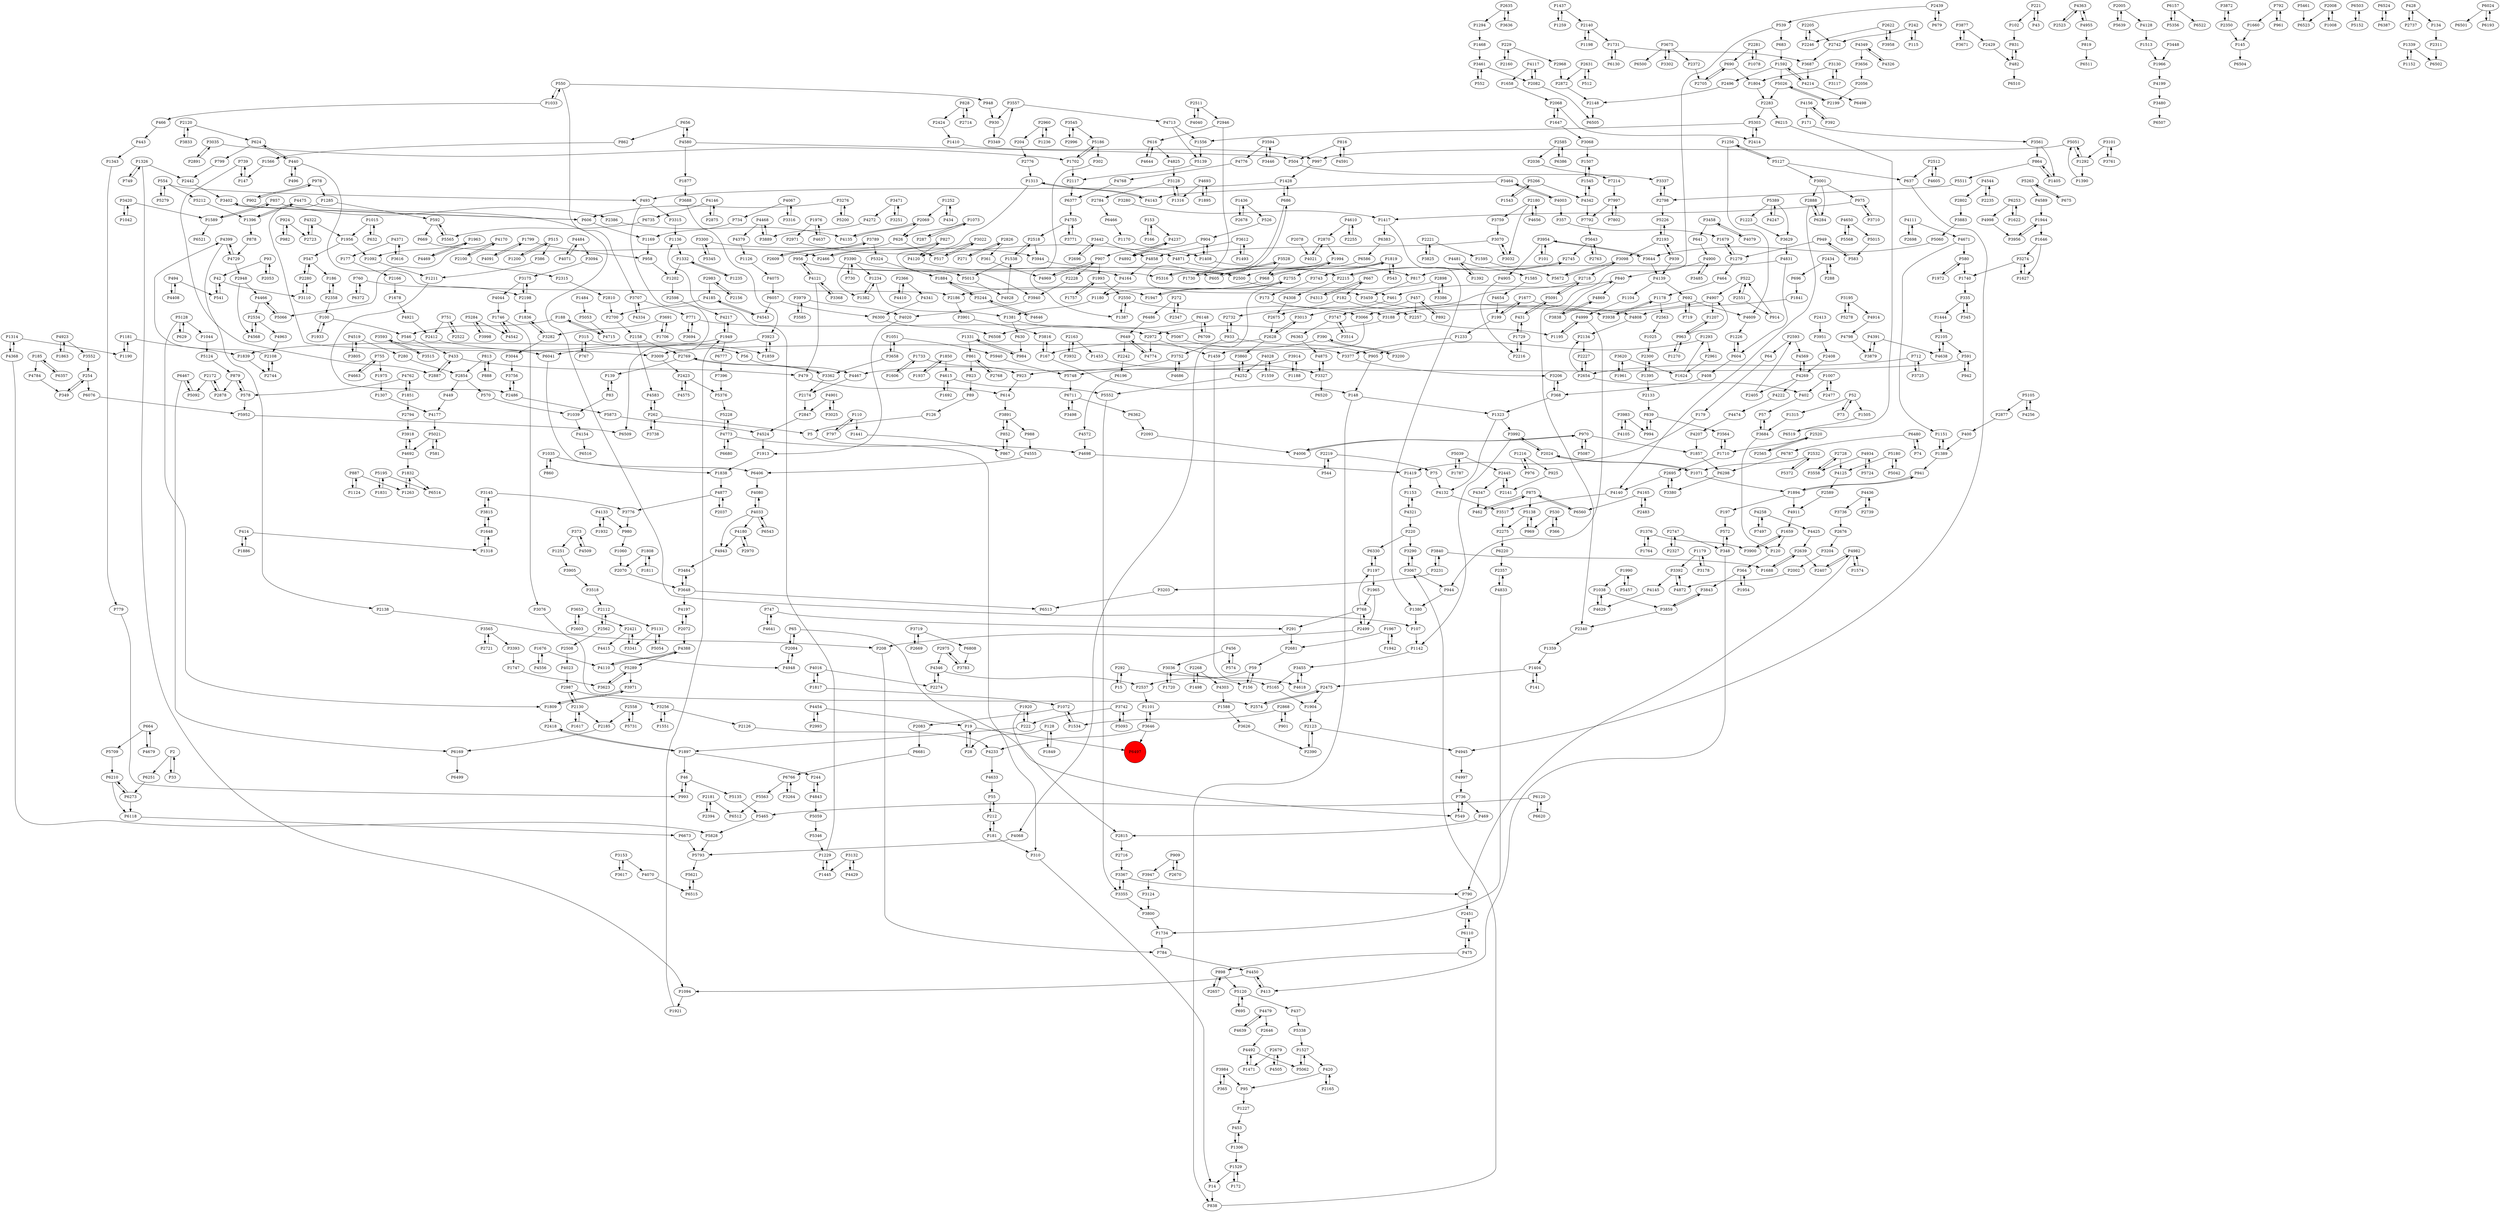 digraph {
	P1428 -> P493
	P2442 -> P3402
	P968 -> P1180
	P4877 -> P2037
	P1505 -> P6519
	P2072 -> P4197
	P2358 -> P100
	P3761 -> P3101
	P185 -> P6357
	P1007 -> P2477
	P4067 -> P734
	P4143 -> P1313
	P3992 -> P2024
	P2961 -> P1624
	P1975 -> P1307
	P1559 -> P4028
	P504 -> P3337
	P89 -> P126
	P4466 -> P5066
	P4663 -> P755
	P1223 -> P3629
	P5021 -> P4692
	P839 -> P994
	P2609 -> P3789
	P1376 -> P1764
	P4033 -> P4180
	P4197 -> P2072
	P2002 -> P4872
	P1252 -> P434
	P14 -> P838
	P768 -> P1197
	P4020 -> P1913
	P1436 -> P526
	P2728 -> P4125
	P3648 -> P4197
	P4140 -> P3517
	P4871 -> P2215
	P5062 -> P1527
	P4544 -> P2802
	P4222 -> P4474
	P2108 -> P4399
	P3302 -> P3675
	P1894 -> P197
	P335 -> P1444
	P1993 -> P1757
	P3464 -> P4003
	P1731 -> P6130
	P1809 -> P2418
	P420 -> P2165
	P2993 -> P4454
	P5087 -> P970
	P1404 -> P141
	P4831 -> P604
	P3719 -> P2669
	P4117 -> P1658
	P1897 -> P2418
	P898 -> P2657
	P6298 -> P3380
	P1877 -> P3688
	P457 -> P3747
	P827 -> P2466
	P2551 -> P914
	P2423 -> P5376
	P2888 -> P6284
	P4755 -> P3771
	P3594 -> P3446
	P1841 -> P4808
	P3274 -> P1627
	P4349 -> P4326
	P2744 -> P2108
	P686 -> P5316
	P1710 -> P2695
	P6120 -> P6620
	P5131 -> P5054
	P4650 -> P5568
	P4997 -> P736
	P4637 -> P1976
	P6363 -> P4875
	P4237 -> P907
	P4347 -> P462
	P888 -> P813
	P554 -> P5279
	P1622 -> P6253
	P1734 -> P784
	P5568 -> P4650
	P1851 -> P2794
	P1256 -> P4609
	P220 -> P3290
	P4798 -> P3879
	P390 -> P167
	P857 -> P2386
	P994 -> P839
	P592 -> P669
	P100 -> P1933
	P626 -> P956
	P2565 -> P2520
	P2946 -> P3459
	P2268 -> P1498
	P2340 -> P1359
	P2280 -> P547
	P3442 -> P4858
	P4474 -> P4207
	P1259 -> P1437
	P4943 -> P3484
	P272 -> P6486
	P4524 -> P1913
	P3742 -> P5093
	P6586 -> P2500
	P1534 -> P1072
	P949 -> P1279
	P2739 -> P4436
	P1007 -> P402
	P2445 -> P2141
	P1316 -> P3128
	P4692 -> P3918
	P630 -> P984
	P3455 -> P5165
	P102 -> P831
	P4363 -> P2523
	P1857 -> P6298
	P904 -> P1408
	P2005 -> P5639
	P4492 -> P1471
	P3390 -> P5013
	P3251 -> P3471
	P357 -> P1679
	P3101 -> P3761
	P1659 -> P3900
	P3938 -> P1178
	P6210 -> P6118
	P4773 -> P5228
	P541 -> P42
	P2551 -> P522
	P4170 -> P2100
	P1234 -> P1382
	P5563 -> P6512
	P302 -> P1387
	P930 -> P3349
	P15 -> P292
	P3448 -> P1966
	P3124 -> P3800
	P4341 -> P6300
	P4016 -> P2274
	P2123 -> P2390
	P469 -> P2815
	P1417 -> P1380
	P5066 -> P4466
	P3393 -> P1747
	P3593 -> P3515
	P1382 -> P1234
	P6466 -> P1170
	P6220 -> P2357
	P5059 -> P5346
	P4326 -> P4349
	P5552 -> P3355
	P768 -> P291
	P1405 -> P864
	P522 -> P4907
	P771 -> P2972
	P1292 -> P1390
	P580 -> P1972
	P2424 -> P1410
	P288 -> P2434
	P712 -> P3725
	P390 -> P3200
	P7214 -> P7997
	P291 -> P2681
	P4388 -> P4110
	P3001 -> P6284
	P1617 -> P2130
	P4755 -> P2518
	P1094 -> P1921
	P1390 -> P5051
	P3044 -> P3756
	P6215 -> P6519
	P5105 -> P4256
	P221 -> P43
	P1832 -> P1263
	P3001 -> P2888
	P5015 -> P583
	P1178 -> P2563
	P4185 -> P2700
	P624 -> P440
	P924 -> P2723
	P2747 -> P348
	P958 -> P1202
	P4572 -> P4698
	P2105 -> P591
	P4170 -> P5066
	P366 -> P530
	P2875 -> P4146
	P153 -> P166
	P4436 -> P2739
	P4346 -> P2537
	P3710 -> P975
	P4945 -> P4997
	P1895 -> P4693
	P909 -> P2670
	P2654 -> P2227
	P3035 -> P2891
	P3098 -> P2718
	P695 -> P5120
	P4892 -> P4237
	P335 -> P345
	P7997 -> P7792
	P2082 -> P6505
	P1073 -> P287
	P3833 -> P2120
	P5639 -> P2005
	P3594 -> P4776
	P3471 -> P4272
	P616 -> P4825
	P5731 -> P2558
	P2215 -> P4308
	P5 -> P310
	P4774 -> P649
	P3771 -> P4755
	P3840 -> P3231
	P2718 -> P2675
	P2130 -> P2987
	P3480 -> P6507
	P2216 -> P1729
	P197 -> P572
	P1990 -> P1038
	P3256 -> P1551
	P3617 -> P3153
	P690 -> P1804
	P2972 -> P1459
	P1015 -> P1956
	P4146 -> P2875
	P1949 -> P6041
	P7997 -> P7802
	P95 -> P1227
	P3859 -> P2340
	P6383 -> P6586
	P4580 -> P1877
	P4391 -> P3879
	P1015 -> P632
	P2523 -> P4363
	P1949 -> P6777
	P2870 -> P1994
	P2439 -> P679
	P1170 -> P1408
	P1035 -> P860
	P3653 -> P2421
	P570 -> P1039
	P364 -> P1954
	P4877 -> P3776
	P3725 -> P712
	P892 -> P457
	P1595 -> P5672
	P2558 -> P5731
	P1677 -> P199
	P3752 -> P4467
	P2763 -> P5643
	P28 -> P19
	P402 -> P57
	P3420 -> P1589
	P1545 -> P4342
	P1226 -> P604
	P4321 -> P220
	P683 -> P1592
	P1408 -> P904
	P4091 -> P1799
	P6480 -> P74
	P790 -> P2451
	P1313 -> P4143
	P3485 -> P4900
	P768 -> P2499
	P2698 -> P4111
	P526 -> P904
	P494 -> P4408
	P7396 -> P5376
	P2755 -> P1947
	P3743 -> P173
	P2205 -> P2742
	P5289 -> P3971
	P3838 -> P4869
	P4475 -> P107
	P5200 -> P3276
	P970 -> P4006
	P546 -> P433
	P2174 -> P2847
	P878 -> P4729
	P581 -> P5021
	P2888 -> P4140
	P692 -> P719
	P686 -> P1428
	P1624 -> P1293
	P948 -> P930
	P591 -> P942
	P4003 -> P357
	P6711 -> P3498
	P167 -> P3816
	P1313 -> P3940
	P1538 -> P5013
	P1169 -> P958
	P4322 -> P1956
	P1817 -> P1072
	P3264 -> P6766
	P220 -> P6330
	P5565 -> P592
	P4154 -> P6516
	P1408 -> P817
	P5165 -> P1904
	P1285 -> P3009
	P4468 -> P3889
	P2550 -> P3066
	P2716 -> P3367
	P1592 -> P5026
	P110 -> P797
	P6157 -> P5356
	P1799 -> P4091
	P2255 -> P4610
	P5093 -> P3742
	P3561 -> P864
	P2414 -> P5303
	P4023 -> P2987
	P5180 -> P4125
	P3368 -> P4121
	P1976 -> P4637
	P1648 -> P3815
	P2585 -> P6386
	P2520 -> P1710
	P4121 -> P3368
	P4121 -> P956
	P1954 -> P364
	P6480 -> P6787
	P440 -> P2186
	P547 -> P186
	P1331 -> P984
	P73 -> P52
	P5091 -> P431
	P3392 -> P4145
	P3128 -> P2784
	P5324 -> P1884
	P4006 -> P970
	P4410 -> P2366
	P2407 -> P4982
	P272 -> P2347
	P3623 -> P5289
	P852 -> P867
	P3280 -> P1417
	P1179 -> P3178
	P1606 -> P1733
	P4075 -> P6057
	P2037 -> P4877
	P182 -> P2732
	P2180 -> P3759
	P6273 -> P6118
	P3446 -> P3594
	P1417 -> P6383
	P1035 -> P1838
	P4901 -> P3025
	P3872 -> P2350
	P956 -> P605
	P42 -> P541
	P6377 -> P4755
	P1343 -> P779
	P4346 -> P2274
	P3671 -> P3877
	P1306 -> P453
	P2126 -> P4233
	P6766 -> P5563
	P145 -> P6504
	P3565 -> P3393
	P2140 -> P1731
	P624 -> P799
	P3646 -> P1101
	P1507 -> P1545
	P6560 -> P875
	P2675 -> P2628
	P3859 -> P3843
	P3918 -> P4692
	P2165 -> P420
	P2315 -> P2810
	P262 -> P3738
	P1730 -> P3528
	P2008 -> P6523
	P1396 -> P878
	P2872 -> P2148
	P2562 -> P2508
	P6057 -> P4543
	P2357 -> P4833
	P861 -> P823
	P4969 -> P907
	P4467 -> P2174
	P530 -> P969
	P433 -> P479
	P2971 -> P4871
	P3132 -> P4429
	P2728 -> P3558
	P1256 -> P5127
	P3905 -> P3518
	P816 -> P4591
	P368 -> P1323
	P5303 -> P1556
	P2802 -> P3883
	P2696 -> P3442
	P6253 -> P1622
	P6680 -> P4773
	P2300 -> P1395
	P1702 -> P5186
	P1731 -> P3687
	P3130 -> P1804
	P1819 -> P3743
	P3282 -> P3044
	P2327 -> P2747
	P939 -> P2193
	P242 -> P2742
	P816 -> P504
	P3117 -> P3130
	P5042 -> P5180
	P4776 -> P4768
	P1747 -> P3623
	P616 -> P4644
	P3067 -> P944
	P3282 -> P1836
	P2603 -> P3653
	P4105 -> P3983
	P2654 -> P2134
	P3954 -> P101
	P5284 -> P4542
	P6372 -> P760
	P4825 -> P3128
	P4391 -> P4638
	P4999 -> P1195
	P3658 -> P3362
	P3900 -> P1659
	P3327 -> P6520
	P2134 -> P2227
	P3719 -> P6808
	P456 -> P574
	P2676 -> P3204
	P530 -> P366
	P2854 -> P570
	P2512 -> P4605
	P4481 -> P1392
	P292 -> P15
	P988 -> P4555
	P3461 -> P552
	P6251 -> P6273
	P1092 -> P1211
	P6777 -> P7396
	P1746 -> P4542
	P3646 -> P4233
	P799 -> P2442
	P1179 -> P3392
	P1216 -> P976
	P128 -> P28
	P656 -> P862
	P3036 -> P1720
	P1389 -> P1151
	P3616 -> P4371
	P4843 -> P5059
	P1692 -> P4615
	P1678 -> P4921
	P626 -> P517
	P2705 -> P690
	P1894 -> P941
	P4833 -> P1734
	P1961 -> P3620
	P739 -> P147
	P42 -> P3110
	P1235 -> P1332
	P4923 -> P3552
	P4583 -> P262
	P440 -> P496
	P4125 -> P2589
	P1437 -> P2140
	P554 -> P493
	P2423 -> P4575
	P5195 -> P1831
	P3951 -> P2408
	P1044 -> P5124
	P4556 -> P1676
	P4120 -> P4164
	P3545 -> P2996
	P1658 -> P2068
	P65 -> P549
	P3691 -> P1706
	P3629 -> P4831
	P5021 -> P581
	P4773 -> P6680
	P4033 -> P4943
	P1956 -> P1092
	P862 -> P1566
	P461 -> P3013
	P4610 -> P2255
	P364 -> P3843
	P6076 -> P5952
	P3992 -> P1142
	P52 -> P1505
	P5748 -> P6711
	P861 -> P2768
	P3094 -> P3175
	P208 -> P784
	P6766 -> P3264
	P2563 -> P1025
	P1956 -> P547
	P4509 -> P373
	P4484 -> P4071
	P2628 -> P3860
	P4693 -> P1316
	P2635 -> P3636
	P4955 -> P819
	P4544 -> P2235
	P5051 -> P997
	P43 -> P221
	P482 -> P6510
	P2631 -> P512
	P52 -> P73
	P3110 -> P2280
	P3684 -> P120
	P2798 -> P3337
	P6503 -> P5152
	P1468 -> P3461
	P413 -> P4450
	P349 -> P254
	P901 -> P2868
	P2975 -> P3783
	P4128 -> P1513
	P365 -> P3984
	P5511 -> P2798
	P2180 -> P4656
	P4342 -> P7792
	P83 -> P139
	P3979 -> P3585
	P2185 -> P6169
	P1008 -> P2008
	P736 -> P549
	P3175 -> P4044
	P2486 -> P5873
	P6118 -> P6673
	P734 -> P1169
	P4713 -> P1556
	P1498 -> P2268
	P1897 -> P46
	P4568 -> P2534
	P244 -> P4843
	P2158 -> P4583
	P2593 -> P64
	P4934 -> P3558
	P583 -> P949
	P3891 -> P988
	P2776 -> P1313
	P2574 -> P2475
	P4269 -> P4222
	P4639 -> P4479
	P5091 -> P2718
	P515 -> P1200
	P5228 -> P4773
	P907 -> P4969
	P904 -> P4892
	P2898 -> P3386
	P2140 -> P1198
	P2622 -> P3958
	P4591 -> P816
	P3274 -> P1740
	P3646 -> P6497
	P2350 -> P3872
	P4033 -> P4080
	P2193 -> P3098
	P315 -> P56
	P5105 -> P2877
	P171 -> P3561
	P3983 -> P994
	P4858 -> P4164
	P186 -> P2358
	P3707 -> P4334
	P1285 -> P592
	P2593 -> P4569
	P4132 -> P3517
	P2072 -> P4388
	P550 -> P948
	P5724 -> P4934
	P4609 -> P1226
	P2483 -> P4165
	P1445 -> P1229
	P2635 -> P1294
	P2589 -> P4911
	P755 -> P4663
	P1197 -> P1965
	P3327 -> P4875
	P3940 -> P4020
	P1236 -> P2960
	P4067 -> P3316
	P942 -> P591
	P4258 -> P4425
	P550 -> P1033
	P4955 -> P4363
	P2148 -> P6505
	P147 -> P739
	P1202 -> P2598
	P1679 -> P1279
	P3752 -> P4686
	P4040 -> P2511
	P3032 -> P3070
	P5793 -> P5621
	P3367 -> P3355
	P543 -> P1819
	P1920 -> P2815
	P2714 -> P828
	P1729 -> P431
	P2987 -> P3256
	P4165 -> P6560
	P1180 -> P1381
	P2598 -> P4217
	P2421 -> P3341
	P93 -> P42
	P2854 -> P449
	P1894 -> P4911
	P400 -> P1389
	P1294 -> P1468
	P1437 -> P1259
	P3984 -> P95
	P2987 -> P2130
	P3914 -> P5748
	P3815 -> P1648
	P2268 -> P4303
	P1292 -> P5051
	P2386 -> P4135
	P7497 -> P4258
	P3789 -> P5324
	P2500 -> P461
	P3877 -> P3671
	P817 -> P3459
	P3653 -> P2603
	P5135 -> P5465
	P2372 -> P2705
	P1326 -> P749
	P4247 -> P5389
	P784 -> P4450
	P4928 -> P1538
	P1538 -> P2518
	P6253 -> P4998
	P3195 -> P4914
	P3066 -> P1459
	P2193 -> P939
	P1543 -> P5266
	P1648 -> P1318
	P3128 -> P1316
	P522 -> P2551
	P3067 -> P3290
	P5124 -> P879
	P1126 -> P4075
	P4111 -> P2698
	P2163 -> P1453
	P2562 -> P2112
	P2769 -> P139
	P5026 -> P2283
	P3458 -> P4079
	P3290 -> P3067
	P2960 -> P1236
	P1293 -> P905
	P2429 -> P482
	P2198 -> P3175
	P2005 -> P4128
	P6273 -> P6210
	P1441 -> P867
	P315 -> P767
	P153 -> P4237
	P482 -> P831
	P978 -> P902
	P1181 -> P1190
	P3145 -> P3815
	P6148 -> P6709
	P3362 -> P2174
	P2405 -> P2593
	P2466 -> P827
	P2024 -> P1071
	P1033 -> P550
	P2228 -> P3940
	P3956 -> P1944
	P4905 -> P2216
	P3025 -> P4901
	P2082 -> P4117
	P3687 -> P4214
	P2970 -> P4180
	P5051 -> P1292
	P4028 -> P4252
	P939 -> P4139
	P4784 -> P349
	P1592 -> P2496
	P1323 -> P4132
	P494 -> P541
	P1592 -> P4214
	P3825 -> P2221
	P1101 -> P3646
	P3747 -> P6363
	P5120 -> P695
	P949 -> P583
	P898 -> P5120
	P1104 -> P4999
	P3098 -> P5672
	P287 -> P1073
	P2768 -> P861
	P3518 -> P2112
	P1585 -> P4654
	P222 -> P1897
	P3901 -> P3816
	P747 -> P291
	P1545 -> P1507
	P605 -> P1994
	P4907 -> P3188
	P3675 -> P2372
	P2100 -> P2315
	P813 -> P888
	P2008 -> P1008
	P2670 -> P909
	P2723 -> P4322
	P5389 -> P3629
	P2242 -> P6196
	P4269 -> P2405
	P614 -> P3891
	P5139 -> P2117
	P3068 -> P1507
	P749 -> P1326
	P6130 -> P1731
	P6357 -> P185
	P2678 -> P1436
	P592 -> P5565
	P970 -> P1857
	P3132 -> P1445
	P1151 -> P1389
	P4469 -> P1963
	P262 -> P4583
	P2024 -> P3992
	P3009 -> P2423
	P2718 -> P5091
	P2068 -> P1647
	P3552 -> P254
	P4569 -> P4269
	P222 -> P1920
	P1404 -> P2475
	P4901 -> P2847
	P120 -> P364
	P2558 -> P2185
	P578 -> P5952
	P6711 -> P6362
	P4982 -> P790
	P4111 -> P4671
	P2695 -> P4140
	P93 -> P2053
	P2 -> P6251
	P606 -> P1169
	P2960 -> P204
	P2518 -> P3944
	P1944 -> P3956
	P1263 -> P1832
	P6041 -> P6406
	P212 -> P55
	P4479 -> P4639
	P4003 -> P3464
	P2520 -> P2565
	P115 -> P242
	P3688 -> P3923
	P2518 -> P1538
	P56 -> P4467
	P3315 -> P1136
	P2870 -> P4021
	P166 -> P153
	P1967 -> P2681
	P5195 -> P6514
	P1181 -> P1839
	P2639 -> P2407
	P3675 -> P6500
	P606 -> P3402
	P4156 -> P171
	P679 -> P2439
	P3390 -> P1382
	P4729 -> P2948
	P4233 -> P4633
	P2550 -> P1387
	P550 -> P3707
	P310 -> P14
	P747 -> P4641
	P204 -> P2776
	P2186 -> P3901
	P1972 -> P580
	P4146 -> P6735
	P969 -> P5138
	P2508 -> P4023
	P852 -> P3891
	P5672 -> P3098
	P5940 -> P5748
	P4914 -> P4798
	P75 -> P4132
	P1190 -> P1181
	P5873 -> P4524
	P1211 -> P2486
	P4133 -> P1932
	P1921 -> P1949
	P3188 -> P2972
	P1315 -> P3684
	P6196 -> P4572
	P2219 -> P544
	P667 -> P182
	P760 -> P2198
	P6110 -> P475
	P2108 -> P2744
	P4044 -> P1746
	P172 -> P1529
	P4575 -> P2423
	P6157 -> P6522
	P5952 -> P6509
	P3195 -> P5278
	P4481 -> P1585
	P4408 -> P494
	P1646 -> P3274
	P1453 -> P3327
	P604 -> P1226
	P574 -> P456
	P6524 -> P6387
	P3691 -> P3282
	P3620 -> P1624
	P3838 -> P840
	P840 -> P461
	P515 -> P386
	P2534 -> P4568
	P1574 -> P4982
	P2083 -> P6681
	P1804 -> P2283
	P1234 -> P1381
	P1746 -> P3076
	P2534 -> P4963
	P6110 -> P2451
	P2084 -> P65
	P4729 -> P4399
	P1033 -> P466
	P52 -> P1315
	P1660 -> P145
	P5289 -> P3623
	P2130 -> P1617
	P2522 -> P751
	P6330 -> P1197
	P2679 -> P4505
	P3362 -> P2769
	P6148 -> P6508
	P3883 -> P5060
	P2056 -> P2199
	P5128 -> P1044
	P4519 -> P3805
	P1039 -> P4154
	P134 -> P2311
	P2227 -> P2654
	P2439 -> P539
	P3891 -> P852
	P408 -> P368
	P3789 -> P2609
	P1937 -> P1850
	P199 -> P1677
	P1251 -> P3905
	P3564 -> P1710
	P875 -> P462
	P2221 -> P1595
	P4121 -> P479
	P1551 -> P3256
	P1339 -> P1152
	P3022 -> P4120
	P1965 -> P768
	P1963 -> P4469
	P5060 -> P3644
	P414 -> P1318
	P1153 -> P4321
	P755 -> P1975
	P982 -> P924
	P4117 -> P2082
	P2123 -> P4945
	P126 -> P5
	P2120 -> P624
	P4256 -> P5105
	P2198 -> P1836
	P74 -> P6480
	P914 -> P522
	P547 -> P2280
	P4436 -> P3736
	P179 -> P1419
	P984 -> P1331
	P4199 -> P3480
	P3958 -> P2622
	P4214 -> P1592
	P1227 -> P453
	P1071 -> P1894
	P887 -> P1263
	P1216 -> P925
	P3984 -> P365
	P4650 -> P5015
	P110 -> P1441
	P907 -> P1993
	P580 -> P1740
	P59 -> P2537
	P1831 -> P5195
	P860 -> P1035
	P5026 -> P2199
	P2105 -> P4638
	P1904 -> P2123
	P496 -> P440
	P1306 -> P1529
	P649 -> P2242
	P5303 -> P2414
	P975 -> P1417
	P5461 -> P6523
	P909 -> P3947
	P3341 -> P2421
	P823 -> P89
	P3013 -> P2628
	P792 -> P1660
	P4644 -> P616
	P101 -> P3954
	P5278 -> P3195
	P453 -> P1306
	P1396 -> P4475
	P2 -> P33
	P2274 -> P4346
	P2445 -> P4347
	P1072 -> P2083
	P857 -> P1589
	P2975 -> P4346
	P3889 -> P4468
	P2769 -> P3362
	P3377 -> P3206
	P4139 -> P692
	P3442 -> P2696
	P1527 -> P5062
	P4145 -> P4629
	P83 -> P1039
	P4638 -> P2105
	P1419 -> P1153
	P1740 -> P335
	P2486 -> P3756
	P1994 -> P2755
	P5372 -> P2532
	P1849 -> P128
	P2408 -> P4269
	P4454 -> P2993
	P3528 -> P1730
	P4450 -> P413
	P2737 -> P428
	P3515 -> P3593
	P879 -> P2878
	P924 -> P982
	P4831 -> P817
	P5316 -> P686
	P4693 -> P1895
	P1676 -> P4110
	P254 -> P6076
	P4963 -> P2108
	P3355 -> P3367
	P3558 -> P2728
	P4371 -> P177
	P2639 -> P1688
	P1195 -> P4999
	P1527 -> P420
	P902 -> P978
	P6467 -> P5092
	P2412 -> P1859
	P2156 -> P2983
	P1932 -> P4133
	P667 -> P4313
	P3805 -> P4519
	P3256 -> P2126
	P1025 -> P2300
	P4080 -> P4033
	P6735 -> P5565
	P4313 -> P667
	P1178 -> P3938
	P5186 -> P302
	P3200 -> P390
	P1387 -> P2550
	P4399 -> P2138
	P2810 -> P2700
	P1886 -> P414
	P2163 -> P3932
	P1566 -> P147
	P4070 -> P6515
	P6386 -> P2585
	P440 -> P624
	P1293 -> P2961
	P730 -> P3390
	P1136 -> P1332
	P3658 -> P1051
	P177 -> P2166
	P3612 -> P1493
	P475 -> P898
	P692 -> P4609
	P5389 -> P1223
	P956 -> P5316
	P4679 -> P664
	P4133 -> P980
	P4342 -> P1545
	P3684 -> P57
	P1436 -> P2678
	P4872 -> P3392
	P4207 -> P1857
	P6515 -> P5621
	P2215 -> P2745
	P348 -> P572
	P2826 -> P361
	P3076 -> P2574
	P1207 -> P963
	P879 -> P578
	P475 -> P6110
	P1339 -> P6502
	P3979 -> P4020
	P2877 -> P400
	P3815 -> P3145
	P3498 -> P6711
	P3944 -> P2500
	P457 -> P892
	P4165 -> P2483
	P2646 -> P4492
	P4272 -> P3889
	P1395 -> P2133
	P4686 -> P3752
	P760 -> P6372
	P1060 -> P2070
	P457 -> P2257
	P2100 -> P4170
	P3145 -> P3776
	P5092 -> P6467
	P2172 -> P5092
	P1051 -> P5940
	P348 -> P413
	P1318 -> P1648
	P1229 -> P1445
	P3514 -> P3747
	P2669 -> P3719
	P3153 -> P3617
	P1729 -> P2216
	P188 -> P546
	P4258 -> P7497
	P2366 -> P4410
	P4454 -> P19
	P1799 -> P958
	P4164 -> P1180
	P3971 -> P1809
	P1229 -> P1136
	P3392 -> P4872
	P1252 -> P2069
	P1993 -> P2550
	P1038 -> P4629
	P2281 -> P1078
	P5131 -> P3341
	P2983 -> P4185
	P6543 -> P4033
	P1556 -> P5139
	P1381 -> P630
	P813 -> P2854
	P3204 -> P2002
	P6210 -> P6273
	P3035 -> P1702
	P5279 -> P554
	P4252 -> P3860
	P1279 -> P464
	P188 -> P4715
	P1787 -> P5039
	P5138 -> P2275
	P1859 -> P3923
	P933 -> P2732
	P4900 -> P840
	P4998 -> P3956
	P2887 -> P433
	P4646 -> P5244
	P1326 -> P1094
	P368 -> P3206
	P373 -> P1251
	P3557 -> P4713
	P554 -> P5212
	P6406 -> P4080
	P2742 -> P3687
	P4589 -> P1944
	P5053 -> P4715
	P1942 -> P1967
	P6300 -> P6508
	P4921 -> P2412
	P4016 -> P1817
	P4629 -> P1038
	P2280 -> P3110
	P6024 -> P6501
	P199 -> P1233
	P1884 -> P1947
	P4021 -> P2870
	P5338 -> P1527
	P2496 -> P2148
	P2537 -> P1101
	P944 -> P1380
	P59 -> P156
	P4368 -> P5828
	P2394 -> P2181
	P978 -> P1285
	P212 -> P181
	P1197 -> P6330
	P3675 -> P3302
	P3636 -> P2635
	P4071 -> P4484
	P4610 -> P2870
	P2221 -> P3825
	P3231 -> P3203
	P3459 -> P4808
	P2084 -> P4948
	P963 -> P4907
	P3471 -> P3251
	P2350 -> P145
	P2117 -> P6377
	P2868 -> P1534
	P3300 -> P5345
	P2948 -> P4466
	P2180 -> P3032
	P544 -> P2219
	P3742 -> P222
	P4907 -> P1207
	P5263 -> P4589
	P2181 -> P2394
	P3694 -> P771
	P3561 -> P1405
	P254 -> P349
	P751 -> P2522
	P464 -> P1178
	P2138 -> P208
	P2983 -> P2156
	P19 -> P28
	P4948 -> P2084
	P2972 -> P4774
	P2499 -> P208
	P433 -> P2887
	P139 -> P83
	P6808 -> P3783
	P7802 -> P7997
	P3402 -> P606
	P2679 -> P1471
	P1808 -> P2070
	P1380 -> P107
	P1976 -> P2971
	P3276 -> P606
	P690 -> P2705
	P4808 -> P2134
	P4466 -> P2534
	P1811 -> P1808
	P1314 -> P4368
	P3367 -> P790
	P1323 -> P3992
	P1270 -> P963
	P4671 -> P1151
	P373 -> P4509
	P5263 -> P675
	P2112 -> P2562
	P1392 -> P4481
	P4505 -> P2679
	P2421 -> P4415
	P6120 -> P5465
	P3380 -> P2695
	P5465 -> P5828
	P3877 -> P2429
	P1819 -> P543
	P1588 -> P3626
	P173 -> P3188
	P1071 -> P2024
	P414 -> P1886
	P819 -> P6511
	P4180 -> P2970
	P968 -> P1819
	P2311 -> P6502
	P5356 -> P6157
	P7792 -> P5643
	P479 -> P614
	P3355 -> P3800
	P3484 -> P3648
	P345 -> P335
	P2347 -> P272
	P2275 -> P6220
	P6169 -> P6499
	P3626 -> P2390
	P4450 -> P1094
	P1990 -> P5457
	P1702 -> P2117
	P4363 -> P4955
	P980 -> P1060
	P5643 -> P2763
	P3455 -> P4618
	P976 -> P1216
	P2654 -> P402
	P3759 -> P3070
	P664 -> P5709
	P3153 -> P4070
	P637 -> P4945
	P4618 -> P3455
	P431 -> P5091
	P779 -> P993
	P517 -> P3022
	P1389 -> P941
	P2585 -> P2036
	P2755 -> P4068
	P1038 -> P3859
	P262 -> P5
	P2160 -> P229
	P3656 -> P2056
	P2257 -> P1195
	P4656 -> P2180
	P1078 -> P2281
	P875 -> P5138
	P5152 -> P6503
	P1529 -> P14
	P4475 -> P1396
	P55 -> P212
	P2868 -> P901
	P3316 -> P4067
	P3840 -> P1688
	P2130 -> P2185
	P3843 -> P3859
	P632 -> P1015
	P549 -> P736
	P2732 -> P933
	P456 -> P3036
	P181 -> P310
	P3860 -> P4252
	P4615 -> P5552
	P831 -> P482
	P591 -> P923
	P1863 -> P4923
	P2036 -> P7214
	P2451 -> P6110
	P1850 -> P4615
	P1966 -> P4199
	P3517 -> P2275
	P5127 -> P637
	P4654 -> P199
	P864 -> P5511
	P4033 -> P6543
	P1947 -> P2755
	P3783 -> P2975
	P907 -> P2228
	P181 -> P212
	P167 -> P148
	P493 -> P6509
	P828 -> P2424
	P466 -> P443
	P242 -> P115
	P33 -> P2
	P4399 -> P4729
	P65 -> P2084
	P3747 -> P3514
	P2747 -> P2327
	P1676 -> P4556
	P4492 -> P5062
	P2631 -> P2872
	P4773 -> P4698
	P2700 -> P2158
	P578 -> P879
	P2181 -> P6512
	P4999 -> P944
	P5128 -> P1809
	P4214 -> P6498
	P2141 -> P2445
	P905 -> P148
	P4349 -> P3656
	P5376 -> P5228
	P3206 -> P368
	P2477 -> P1007
	P970 -> P5087
	P1647 -> P3068
	P5039 -> P1787
	P493 -> P3315
	P5643 -> P2745
	P4217 -> P1949
	P4237 -> P4892
	P5621 -> P6515
	P1200 -> P515
	P2695 -> P3380
	P1410 -> P997
	P2070 -> P3648
	P4371 -> P3616
	P2219 -> P75
	P3776 -> P980
	P712 -> P2654
	P229 -> P2968
	P3276 -> P5200
	P2681 -> P59
	P3620 -> P1961
	P827 -> P4120
	P696 -> P1841
	P5266 -> P1543
	P3914 -> P1188
	P1994 -> P605
	P1493 -> P3612
	P5120 -> P437
	P431 -> P1729
	P1897 -> P244
	P2499 -> P768
	P2532 -> P5372
	P128 -> P1849
	P1706 -> P3691
	P1188 -> P3914
	P875 -> P6560
	P6362 -> P2093
	P449 -> P4177
	P3644 -> P3954
	P3738 -> P262
	P1808 -> P1811
	P2390 -> P2123
	P6284 -> P2888
	P4068 -> P5793
	P2511 -> P4040
	P3923 -> P1859
	P867 -> P852
	P736 -> P469
	P5180 -> P5042
	P961 -> P792
	P4269 -> P4569
	P975 -> P3710
	P2968 -> P2872
	P3130 -> P3117
	P1042 -> P3420
	P3557 -> P930
	P1757 -> P1993
	P437 -> P5338
	P2366 -> P4341
	P221 -> P102
	P5226 -> P2193
	P1764 -> P1376
	P4641 -> P747
	P4698 -> P1419
	P2826 -> P271
	P3337 -> P2798
	P19 -> P6497
	P1331 -> P861
	P4833 -> P2357
	P1332 -> P1235
	P5266 -> P4342
	P148 -> P838
	P2878 -> P2172
	P4079 -> P3458
	P3593 -> P6041
	P792 -> P961
	P1836 -> P3282
	P3998 -> P5284
	P1963 -> P1092
	P767 -> P315
	P1051 -> P3658
	P1944 -> P1646
	P2948 -> P4568
	P1381 -> P5067
	P6673 -> P5793
	P3464 -> P4143
	P3175 -> P2198
	P1933 -> P100
	P3800 -> P1734
	P1733 -> P923
	P2205 -> P2246
	P5067 -> P3377
	P3420 -> P1042
	P4715 -> P188
	P3458 -> P641
	P4843 -> P244
	P156 -> P59
	P2069 -> P626
	P4692 -> P1832
	P2946 -> P616
	P649 -> P4774
	P2622 -> P2246
	P4388 -> P5289
	P1627 -> P3274
	P3585 -> P3979
	P1332 -> P1202
	P1326 -> P2442
	P2898 -> P2186
	P5284 -> P3998
	P669 -> P2466
	P271 -> P2826
	P1688 -> P2639
	P4110 -> P4388
	P2120 -> P3833
	P1817 -> P4016
	P1428 -> P686
	P3036 -> P4618
	P840 -> P4869
	P4185 -> P4543
	P4605 -> P2512
	P1733 -> P1606
	P2413 -> P3951
	P1659 -> P120
	P6681 -> P6766
	P229 -> P2160
	P1965 -> P2499
	P4139 -> P1104
	P4303 -> P1588
	P2358 -> P186
	P4321 -> P1153
	P797 -> P110
	P57 -> P3684
	P3947 -> P3124
	P1589 -> P857
	P3612 -> P4858
	P771 -> P3694
	P392 -> P4156
	P2246 -> P2205
	P4135 -> P2069
	P1529 -> P172
	P1484 -> P5053
	P1513 -> P1966
	P1459 -> P5165
	P462 -> P875
	P839 -> P3564
	P6486 -> P649
	P1819 -> P968
	P1920 -> P222
	P4252 -> P5552
	P6387 -> P6524
	P4869 -> P3838
	P46 -> P5135
	P3386 -> P2898
	P2532 -> P1071
	P552 -> P3461
	P512 -> P2631
	P3816 -> P167
	P997 -> P1428
	P5127 -> P3001
	P107 -> P1142
	P2283 -> P5303
	P420 -> P95
	P572 -> P348
	P3954 -> P3644
	P1142 -> P3455
	P923 -> P614
	P4543 -> P4185
	P3001 -> P975
	P3736 -> P2676
	P3390 -> P730
	P1314 -> P1190
	P2283 -> P6215
	P4934 -> P5724
	P3879 -> P4391
	P838 -> P3067
	P292 -> P156
	P2172 -> P2878
	P963 -> P1207
	P4429 -> P3132
	P1851 -> P4762
	P4180 -> P4943
	P2511 -> P2946
	P2199 -> P5026
	P4479 -> P2646
	P5346 -> P1229
	P100 -> P546
	P4334 -> P3707
	P1838 -> P4877
	P386 -> P1211
	P3545 -> P5186
	P2434 -> P696
	P2053 -> P93
	P4633 -> P55
	P4542 -> P1746
	P2512 -> P637
	P5039 -> P2445
	P434 -> P1252
	P5013 -> P4928
	P993 -> P46
	P5127 -> P1256
	P6620 -> P6120
	P5212 -> P1396
	P864 -> P1405
	P148 -> P1323
	P46 -> P993
	P4177 -> P5021
	P280 -> P2854
	P4911 -> P1659
	P3101 -> P1292
	P5389 -> P4247
	P4762 -> P1851
	P4982 -> P1574
	P3565 -> P2721
	P2628 -> P3013
	P3648 -> P3484
	P2996 -> P3545
	P4762 -> P578
	P1832 -> P6514
	P4580 -> P656
	P2475 -> P2574
	P629 -> P5128
	P4468 -> P4379
	P3954 -> P4905
	P1949 -> P4217
	P1677 -> P3938
	P4484 -> P3094
	P3528 -> P968
	P3178 -> P1179
	P5709 -> P6210
	P361 -> P4969
	P1589 -> P6521
	P1198 -> P2140
	P2166 -> P1678
	P4982 -> P2407
	P4580 -> P504
	P2798 -> P5226
	P3923 -> P1839
	P5186 -> P1702
	P4768 -> P6377
	P1884 -> P5244
	P5457 -> P1990
	P2158 -> P2769
	P1152 -> P1339
	P3707 -> P771
	P1395 -> P2300
	P4322 -> P2723
	P3983 -> P4105
	P656 -> P4580
	P751 -> P2412
	P443 -> P1343
	P4156 -> P392
	P1646 -> P1627
	P1710 -> P3564
	P4379 -> P1126
	P2847 -> P4524
	P1359 -> P1404
	P3756 -> P2486
	P692 -> P3066
	P4368 -> P1314
	P428 -> P2737
	P4900 -> P3485
	P5345 -> P3300
	P3022 -> P517
	P5828 -> P5793
	P4615 -> P1692
	P2068 -> P2414
	P2078 -> P4021
	P3644 -> P4139
	P539 -> P683
	P1072 -> P1534
	P185 -> P4784
	P1809 -> P3971
	P1233 -> P3377
	P675 -> P5263
	P4519 -> P280
	P3349 -> P3557
	P6024 -> P6193
	P4923 -> P1863
	P963 -> P1270
	P3932 -> P2163
	P2721 -> P3565
	P2657 -> P898
	P2475 -> P1904
	P3461 -> P2082
	P6467 -> P6169
	P4425 -> P2639
	P1279 -> P1679
	P2418 -> P1897
	P4555 -> P6406
	P182 -> P2257
	P2193 -> P5226
	P2784 -> P6466
	P887 -> P1124
	P739 -> P2887
	P4671 -> P580
	P6709 -> P6148
	P2112 -> P5131
	P2093 -> P4006
	P1647 -> P2068
	P64 -> P179
	P3070 -> P3032
	P3231 -> P3840
	P1720 -> P3036
	P2281 -> P690
	P2815 -> P2716
	P1839 -> P2744
	P1471 -> P4492
	P3390 -> P1234
	P6193 -> P6024
	P4028 -> P1559
	P6787 -> P6298
	P719 -> P692
	P5128 -> P629
	P2434 -> P288
	P925 -> P2141
	P428 -> P134
	P828 -> P2714
	P2235 -> P4544
	P4713 -> P5139
	P2745 -> P2215
	P4415 -> P4948
	P5244 -> P1884
	P3203 -> P6513
	P1850 -> P1937
	P3070 -> P4871
	P1307 -> P4177
	P5138 -> P969
	P6057 -> P6300
	P933 -> P3752
	P5244 -> P4646
	P5054 -> P5131
	P956 -> P4121
	P2133 -> P839
	P604 -> P408
	P2891 -> P3035
	P1444 -> P2105
	P2069 -> P4135
	P1124 -> P887
	P664 -> P4679
	P641 -> P4900
	P1376 -> P3900
	P4875 -> P3327
	P3648 -> P6513
	P933 -> P905
	P1967 -> P1942
	P941 -> P1894
	P1073 -> P626
	P539 -> P2340
	P2794 -> P3918
	P2628 -> P3009
	P4308 -> P2675
	P3300 -> P3944
	P1913 -> P1838
	P141 -> P1404
	P6497 [shape=circle]
	P6497 [style=filled]
	P6497 [fillcolor=red]
}